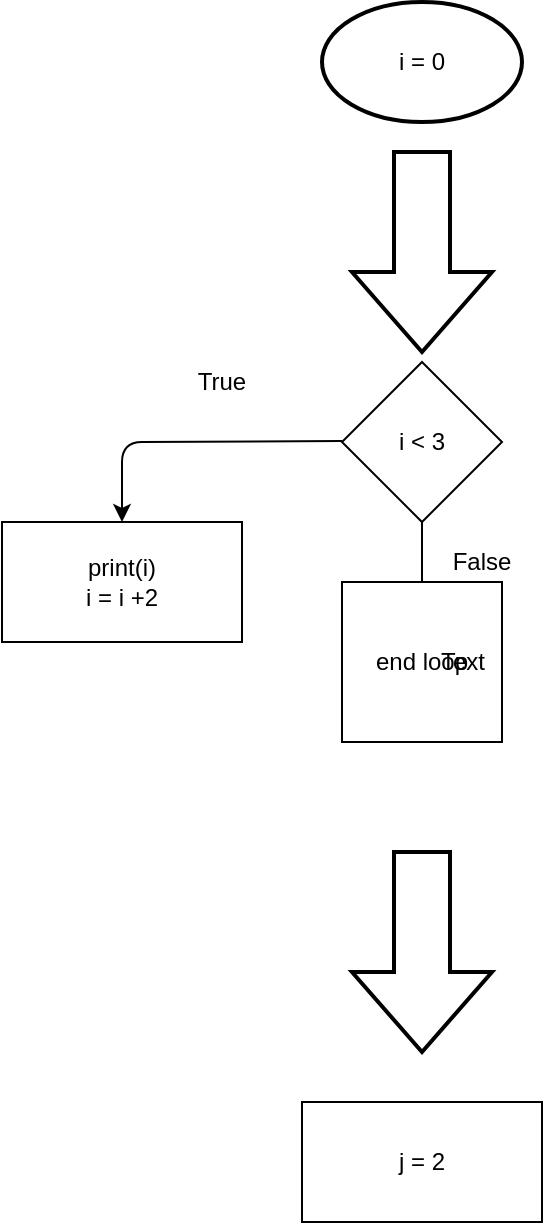 <mxfile version="14.4.9" type="device"><diagram id="WAFhcW1jfOWK1YQxWNa_" name="Page-1"><mxGraphModel dx="782" dy="346" grid="1" gridSize="10" guides="1" tooltips="1" connect="1" arrows="1" fold="1" page="1" pageScale="1" pageWidth="850" pageHeight="1100" math="0" shadow="0"><root><mxCell id="0"/><mxCell id="1" parent="0"/><mxCell id="ZcsMkaoxL4S90eRhDrGo-1" value="i = 0" style="strokeWidth=2;html=1;shape=mxgraph.flowchart.start_1;whiteSpace=wrap;" vertex="1" parent="1"><mxGeometry x="300" y="30" width="100" height="60" as="geometry"/></mxCell><mxCell id="ZcsMkaoxL4S90eRhDrGo-2" value="" style="verticalLabelPosition=bottom;verticalAlign=top;html=1;strokeWidth=2;shape=mxgraph.arrows2.arrow;dy=0.6;dx=40;notch=0;rotation=90;" vertex="1" parent="1"><mxGeometry x="300" y="120" width="100" height="70" as="geometry"/></mxCell><mxCell id="ZcsMkaoxL4S90eRhDrGo-5" value="i &amp;lt; 3" style="rhombus;whiteSpace=wrap;html=1;" vertex="1" parent="1"><mxGeometry x="310" y="210" width="80" height="80" as="geometry"/></mxCell><mxCell id="ZcsMkaoxL4S90eRhDrGo-6" value="" style="endArrow=classic;html=1;entryX=0.5;entryY=0;entryDx=0;entryDy=0;exitX=0.5;exitY=1;exitDx=0;exitDy=0;" edge="1" parent="1" source="ZcsMkaoxL4S90eRhDrGo-5"><mxGeometry width="50" height="50" relative="1" as="geometry"><mxPoint x="350" y="330" as="sourcePoint"/><mxPoint x="350" y="360" as="targetPoint"/><Array as="points"/></mxGeometry></mxCell><mxCell id="ZcsMkaoxL4S90eRhDrGo-7" value="end loop" style="whiteSpace=wrap;html=1;aspect=fixed;" vertex="1" parent="1"><mxGeometry x="310" y="320" width="80" height="80" as="geometry"/></mxCell><mxCell id="ZcsMkaoxL4S90eRhDrGo-8" value="" style="verticalLabelPosition=bottom;verticalAlign=top;html=1;strokeWidth=2;shape=mxgraph.arrows2.arrow;dy=0.6;dx=40;notch=0;rotation=90;" vertex="1" parent="1"><mxGeometry x="300" y="470" width="100" height="70" as="geometry"/></mxCell><mxCell id="ZcsMkaoxL4S90eRhDrGo-9" value="j = 2" style="rounded=0;whiteSpace=wrap;html=1;" vertex="1" parent="1"><mxGeometry x="290" y="580" width="120" height="60" as="geometry"/></mxCell><mxCell id="ZcsMkaoxL4S90eRhDrGo-11" value="True" style="text;html=1;strokeColor=none;fillColor=none;align=center;verticalAlign=middle;whiteSpace=wrap;rounded=0;" vertex="1" parent="1"><mxGeometry x="230" y="210" width="40" height="20" as="geometry"/></mxCell><mxCell id="ZcsMkaoxL4S90eRhDrGo-12" value="" style="endArrow=classic;html=1;entryX=0.5;entryY=0;entryDx=0;entryDy=0;" edge="1" parent="1" target="ZcsMkaoxL4S90eRhDrGo-13"><mxGeometry width="50" height="50" relative="1" as="geometry"><mxPoint x="310" y="249.5" as="sourcePoint"/><mxPoint x="180" y="249.5" as="targetPoint"/><Array as="points"><mxPoint x="200" y="250"/></Array></mxGeometry></mxCell><mxCell id="ZcsMkaoxL4S90eRhDrGo-13" value="&lt;div&gt;print(i)&lt;/div&gt;&lt;div&gt;i = i +2&lt;/div&gt;" style="rounded=0;whiteSpace=wrap;html=1;" vertex="1" parent="1"><mxGeometry x="140" y="290" width="120" height="60" as="geometry"/></mxCell><mxCell id="ZcsMkaoxL4S90eRhDrGo-15" value="False" style="text;html=1;strokeColor=none;fillColor=none;align=center;verticalAlign=middle;whiteSpace=wrap;rounded=0;" vertex="1" parent="1"><mxGeometry x="360" y="300" width="40" height="20" as="geometry"/></mxCell><mxCell id="ZcsMkaoxL4S90eRhDrGo-18" value="Text" style="text;html=1;align=center;verticalAlign=middle;resizable=0;points=[];autosize=1;" vertex="1" parent="1"><mxGeometry x="350" y="350" width="40" height="20" as="geometry"/></mxCell></root></mxGraphModel></diagram></mxfile>
